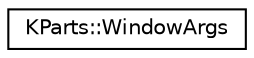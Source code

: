 digraph "Graphical Class Hierarchy"
{
  edge [fontname="Helvetica",fontsize="10",labelfontname="Helvetica",labelfontsize="10"];
  node [fontname="Helvetica",fontsize="10",shape=record];
  rankdir="LR";
  Node0 [label="KParts::WindowArgs",height=0.2,width=0.4,color="black", fillcolor="white", style="filled",URL="$classKParts_1_1WindowArgs.html",tooltip="The WindowArgs are used to specify arguments to the \"create new window\" call (see the createNewWindow..."];
}
